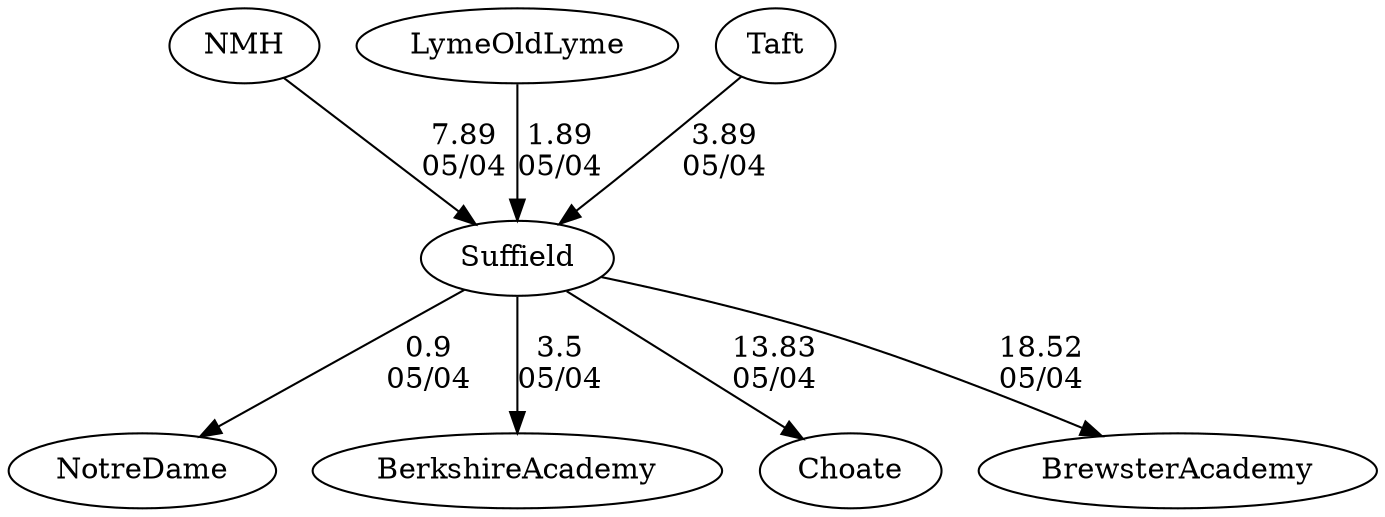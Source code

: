 digraph boys2foursSuffield {NotreDame [URL="boys2foursSuffieldNotreDame.html"];BerkshireAcademy [URL="boys2foursSuffieldBerkshireAcademy.html"];NMH [URL="boys2foursSuffieldNMH.html"];Suffield [URL="boys2foursSuffieldSuffield.html"];LymeOldLyme [URL="boys2foursSuffieldLymeOldLyme.html"];Choate [URL="boys2foursSuffieldChoate.html"];BrewsterAcademy [URL="boys2foursSuffieldBrewsterAcademy.html"];Taft [URL="boys2foursSuffieldTaft.html"];Suffield -> BerkshireAcademy[label="3.5
05/04", weight="97", tooltip="Founder's Day Regatta			
", URL="", random="random"]; 
Suffield -> Choate[label="13.83
05/04", weight="87", tooltip="Founder's Day Regatta			
", URL="", random="random"]; 
Suffield -> BrewsterAcademy[label="18.52
05/04", weight="82", tooltip="Founder's Day Regatta			
", URL="", random="random"]; 
Suffield -> NotreDame[label="0.9
05/04", weight="100", tooltip="Founder's Day Regatta			
", URL="", random="random"]; 
NMH -> Suffield[label="7.89
05/04", weight="93", tooltip="Founder's Day Regatta			
", URL="", random="random"]; 
Taft -> Suffield[label="3.89
05/04", weight="97", tooltip="Founder's Day Regatta			
", URL="", random="random"]; 
LymeOldLyme -> Suffield[label="1.89
05/04", weight="99", tooltip="Founder's Day Regatta			
", URL="", random="random"]}